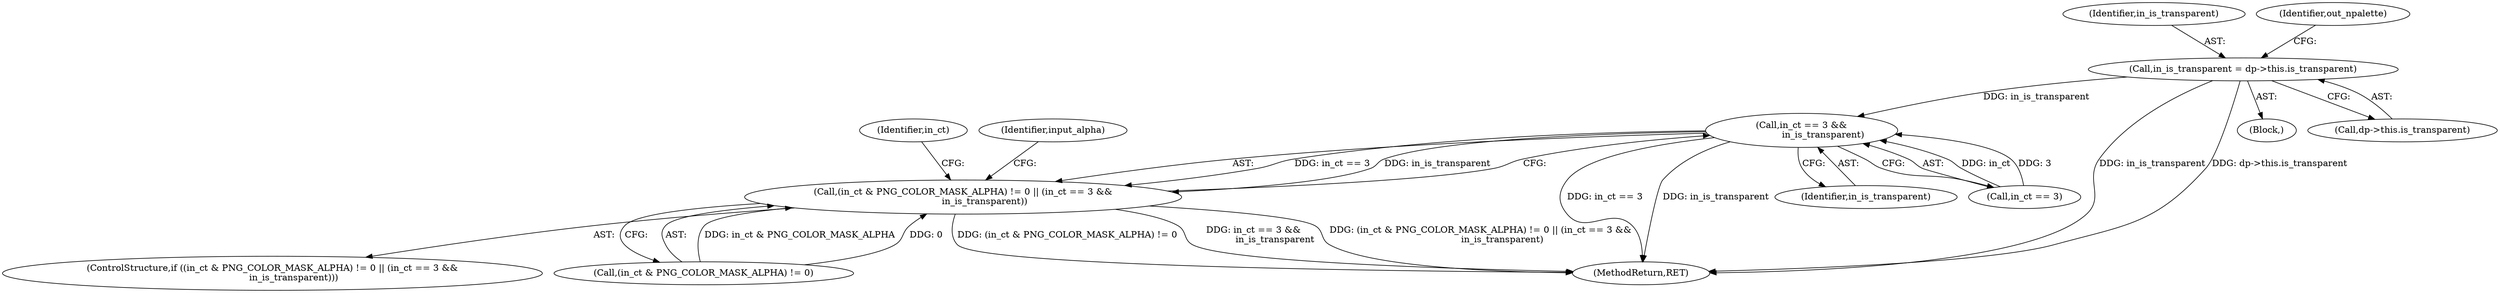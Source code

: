 digraph "0_Android_9d4853418ab2f754c2b63e091c29c5529b8b86ca_46@pointer" {
"1000208" [label="(Call,in_is_transparent = dp->this.is_transparent)"];
"1000378" [label="(Call,in_ct == 3 &&\n               in_is_transparent)"];
"1000372" [label="(Call,(in_ct & PNG_COLOR_MASK_ALPHA) != 0 || (in_ct == 3 &&\n               in_is_transparent))"];
"1000208" [label="(Call,in_is_transparent = dp->this.is_transparent)"];
"1000372" [label="(Call,(in_ct & PNG_COLOR_MASK_ALPHA) != 0 || (in_ct == 3 &&\n               in_is_transparent))"];
"1000371" [label="(ControlStructure,if ((in_ct & PNG_COLOR_MASK_ALPHA) != 0 || (in_ct == 3 &&\n               in_is_transparent)))"];
"1000209" [label="(Identifier,in_is_transparent)"];
"1000646" [label="(MethodReturn,RET)"];
"1000127" [label="(Block,)"];
"1000382" [label="(Identifier,in_is_transparent)"];
"1000471" [label="(Identifier,in_ct)"];
"1000386" [label="(Identifier,input_alpha)"];
"1000373" [label="(Call,(in_ct & PNG_COLOR_MASK_ALPHA) != 0)"];
"1000217" [label="(Identifier,out_npalette)"];
"1000379" [label="(Call,in_ct == 3)"];
"1000210" [label="(Call,dp->this.is_transparent)"];
"1000378" [label="(Call,in_ct == 3 &&\n               in_is_transparent)"];
"1000208" -> "1000127"  [label="AST: "];
"1000208" -> "1000210"  [label="CFG: "];
"1000209" -> "1000208"  [label="AST: "];
"1000210" -> "1000208"  [label="AST: "];
"1000217" -> "1000208"  [label="CFG: "];
"1000208" -> "1000646"  [label="DDG: in_is_transparent"];
"1000208" -> "1000646"  [label="DDG: dp->this.is_transparent"];
"1000208" -> "1000378"  [label="DDG: in_is_transparent"];
"1000378" -> "1000372"  [label="AST: "];
"1000378" -> "1000379"  [label="CFG: "];
"1000378" -> "1000382"  [label="CFG: "];
"1000379" -> "1000378"  [label="AST: "];
"1000382" -> "1000378"  [label="AST: "];
"1000372" -> "1000378"  [label="CFG: "];
"1000378" -> "1000646"  [label="DDG: in_ct == 3"];
"1000378" -> "1000646"  [label="DDG: in_is_transparent"];
"1000378" -> "1000372"  [label="DDG: in_ct == 3"];
"1000378" -> "1000372"  [label="DDG: in_is_transparent"];
"1000379" -> "1000378"  [label="DDG: in_ct"];
"1000379" -> "1000378"  [label="DDG: 3"];
"1000372" -> "1000371"  [label="AST: "];
"1000372" -> "1000373"  [label="CFG: "];
"1000373" -> "1000372"  [label="AST: "];
"1000386" -> "1000372"  [label="CFG: "];
"1000471" -> "1000372"  [label="CFG: "];
"1000372" -> "1000646"  [label="DDG: (in_ct & PNG_COLOR_MASK_ALPHA) != 0"];
"1000372" -> "1000646"  [label="DDG: in_ct == 3 &&\n               in_is_transparent"];
"1000372" -> "1000646"  [label="DDG: (in_ct & PNG_COLOR_MASK_ALPHA) != 0 || (in_ct == 3 &&\n               in_is_transparent)"];
"1000373" -> "1000372"  [label="DDG: in_ct & PNG_COLOR_MASK_ALPHA"];
"1000373" -> "1000372"  [label="DDG: 0"];
}

